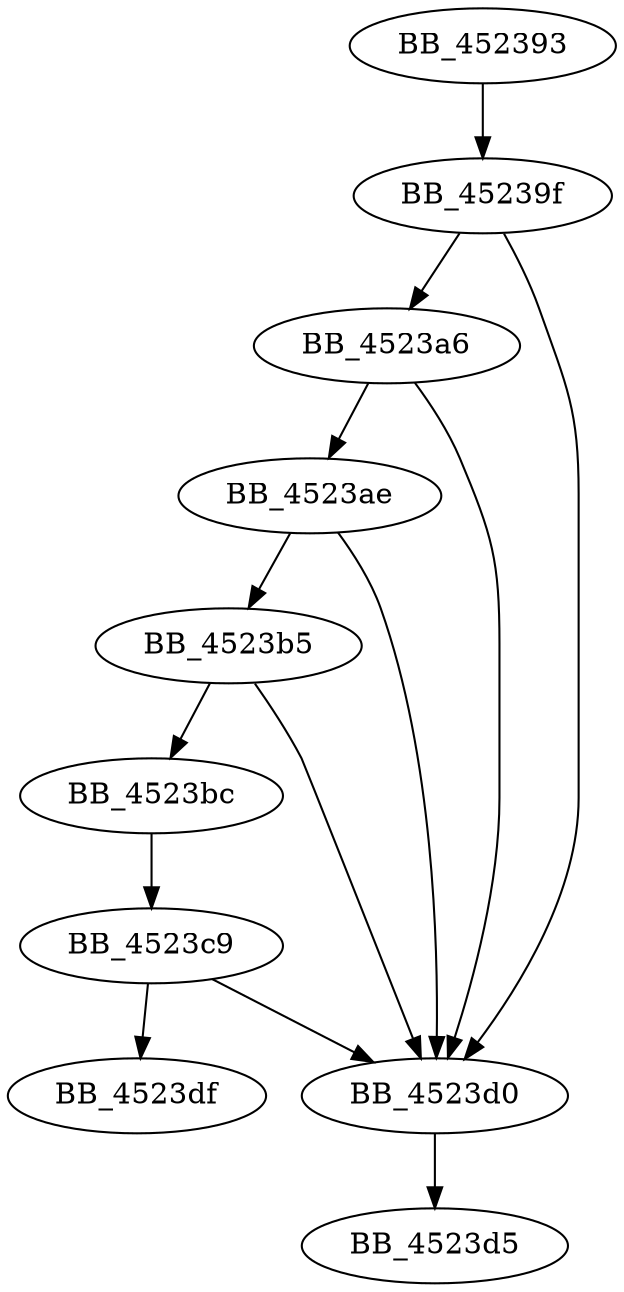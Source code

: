 DiGraph sub_452393{
BB_452393->BB_45239f
BB_45239f->BB_4523a6
BB_45239f->BB_4523d0
BB_4523a6->BB_4523ae
BB_4523a6->BB_4523d0
BB_4523ae->BB_4523b5
BB_4523ae->BB_4523d0
BB_4523b5->BB_4523bc
BB_4523b5->BB_4523d0
BB_4523bc->BB_4523c9
BB_4523c9->BB_4523d0
BB_4523c9->BB_4523df
BB_4523d0->BB_4523d5
}
